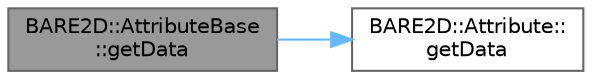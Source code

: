 digraph "BARE2D::AttributeBase::getData"
{
 // INTERACTIVE_SVG=YES
 // LATEX_PDF_SIZE
  bgcolor="transparent";
  edge [fontname=Helvetica,fontsize=10,labelfontname=Helvetica,labelfontsize=10];
  node [fontname=Helvetica,fontsize=10,shape=box,height=0.2,width=0.4];
  rankdir="LR";
  Node1 [label="BARE2D::AttributeBase\l::getData",height=0.2,width=0.4,color="gray40", fillcolor="grey60", style="filled", fontcolor="black",tooltip=" "];
  Node1 -> Node2 [color="steelblue1",style="solid"];
  Node2 [label="BARE2D::Attribute::\lgetData",height=0.2,width=0.4,color="grey40", fillcolor="white", style="filled",URL="$class_b_a_r_e2_d_1_1_attribute.html#a03d5bba88eb30e3b92c1f24247dffdac",tooltip=" "];
}
